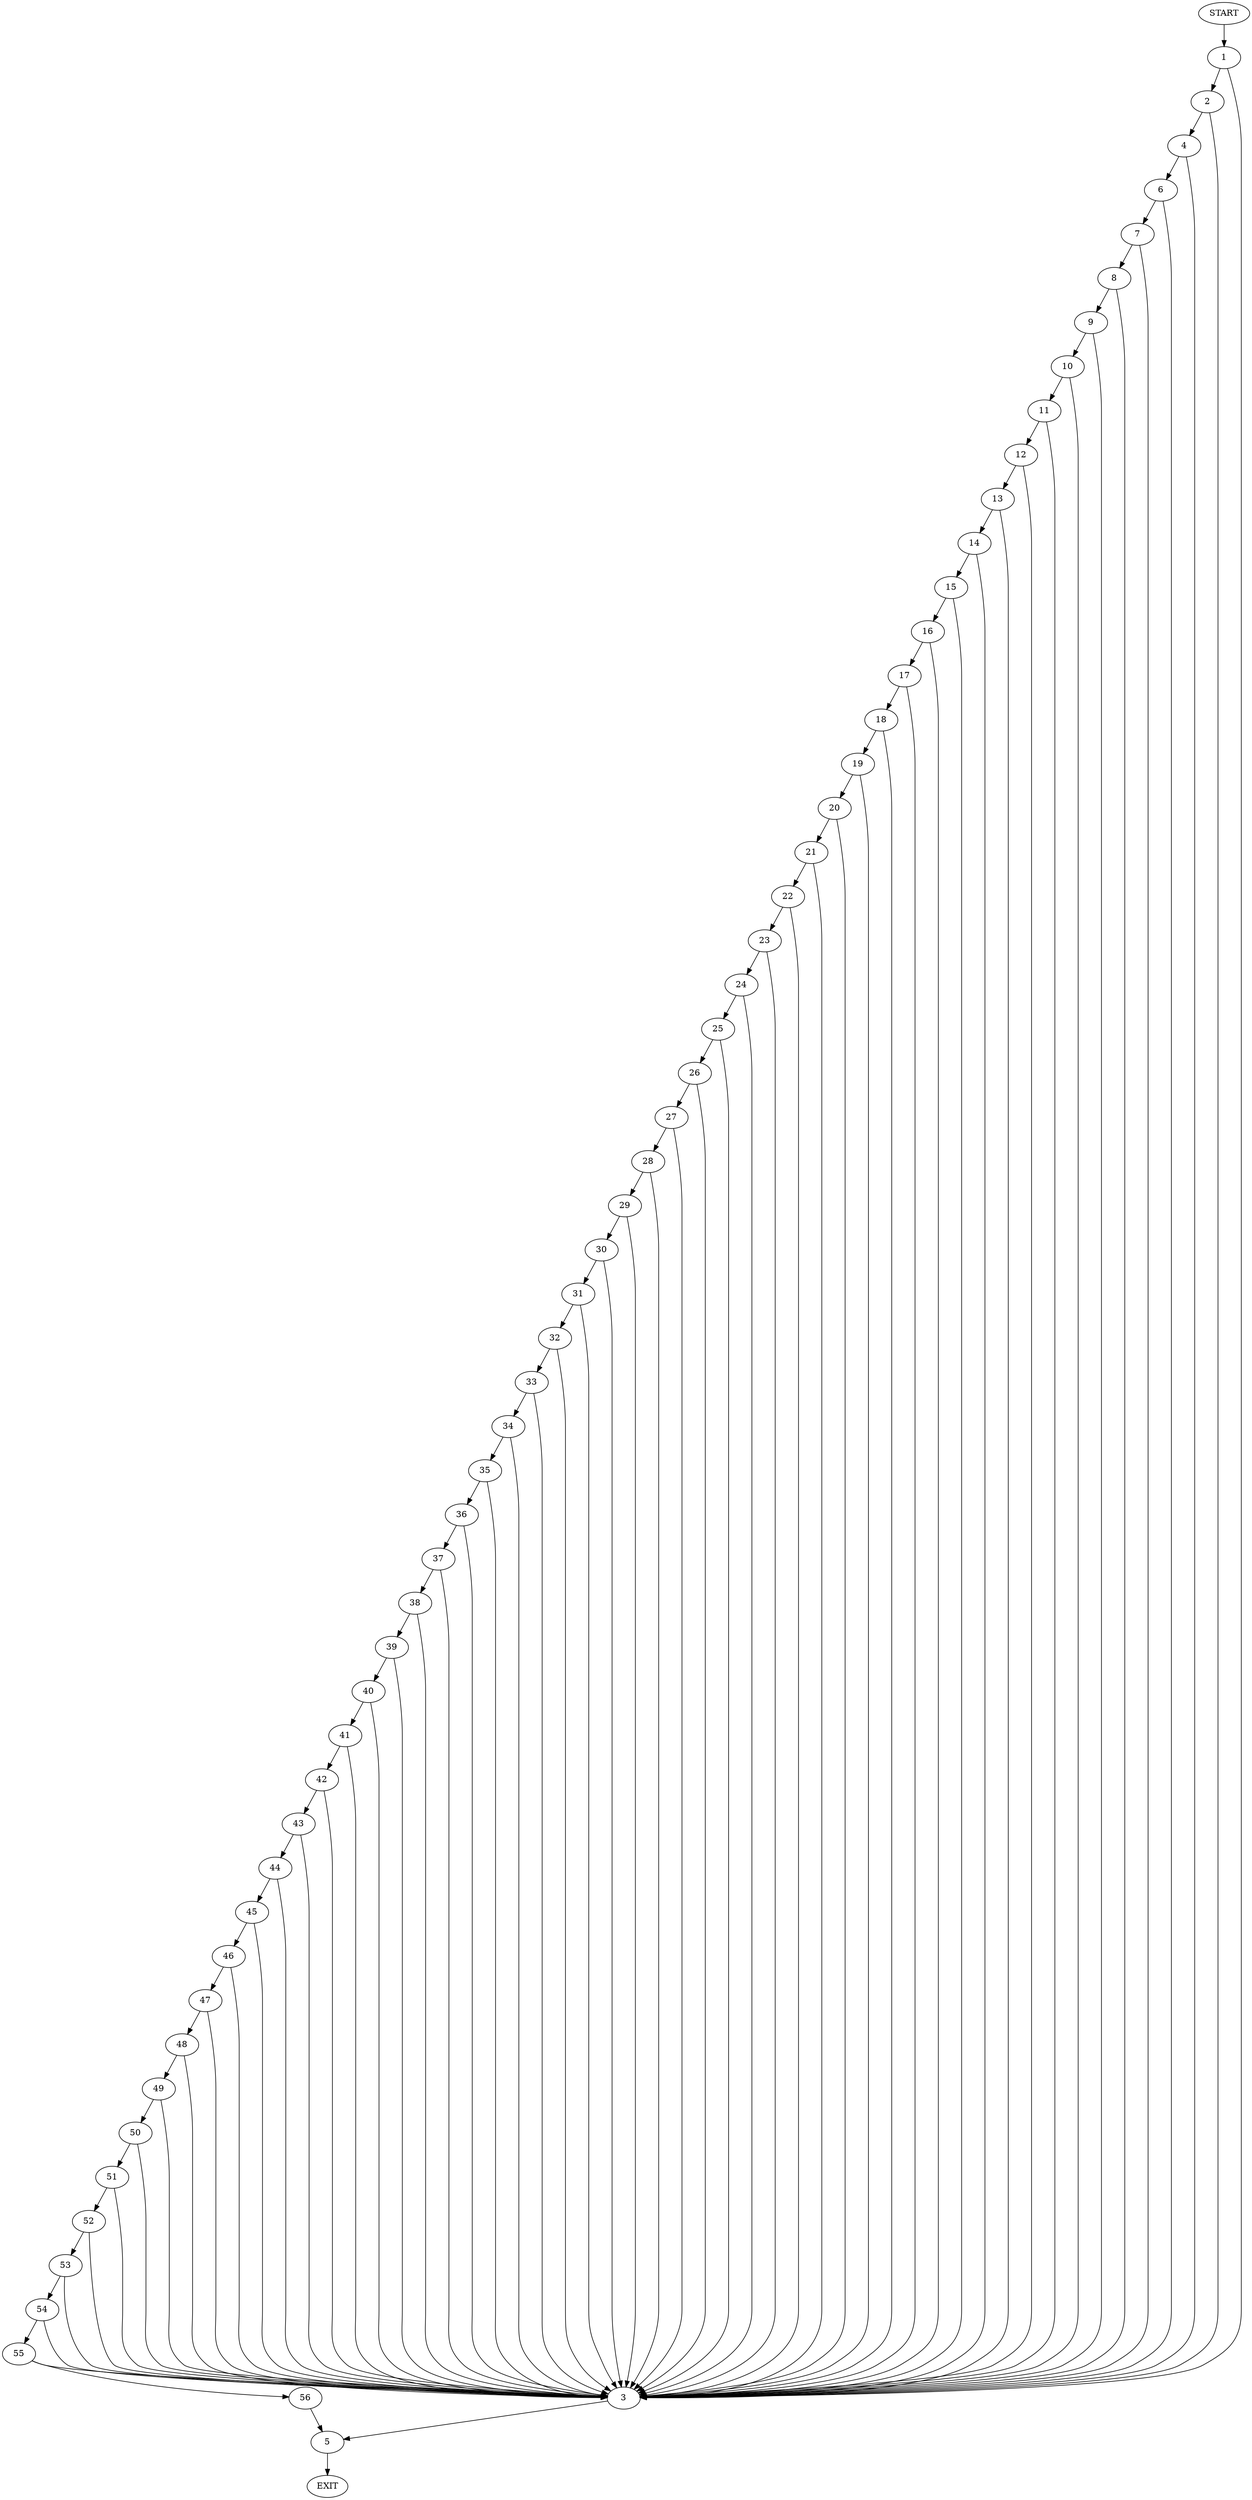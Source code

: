 digraph {
0 [label="START"]
57 [label="EXIT"]
0 -> 1
1 -> 2
1 -> 3
2 -> 4
2 -> 3
3 -> 5
4 -> 6
4 -> 3
6 -> 7
6 -> 3
7 -> 8
7 -> 3
8 -> 9
8 -> 3
9 -> 10
9 -> 3
10 -> 11
10 -> 3
11 -> 12
11 -> 3
12 -> 13
12 -> 3
13 -> 14
13 -> 3
14 -> 15
14 -> 3
15 -> 16
15 -> 3
16 -> 17
16 -> 3
17 -> 18
17 -> 3
18 -> 19
18 -> 3
19 -> 20
19 -> 3
20 -> 21
20 -> 3
21 -> 22
21 -> 3
22 -> 23
22 -> 3
23 -> 24
23 -> 3
24 -> 25
24 -> 3
25 -> 26
25 -> 3
26 -> 27
26 -> 3
27 -> 28
27 -> 3
28 -> 29
28 -> 3
29 -> 30
29 -> 3
30 -> 31
30 -> 3
31 -> 32
31 -> 3
32 -> 33
32 -> 3
33 -> 34
33 -> 3
34 -> 35
34 -> 3
35 -> 36
35 -> 3
36 -> 37
36 -> 3
37 -> 38
37 -> 3
38 -> 39
38 -> 3
39 -> 40
39 -> 3
40 -> 41
40 -> 3
41 -> 42
41 -> 3
42 -> 43
42 -> 3
43 -> 44
43 -> 3
44 -> 45
44 -> 3
45 -> 46
45 -> 3
46 -> 47
46 -> 3
47 -> 48
47 -> 3
48 -> 49
48 -> 3
49 -> 50
49 -> 3
50 -> 51
50 -> 3
51 -> 52
51 -> 3
52 -> 53
52 -> 3
53 -> 54
53 -> 3
54 -> 55
54 -> 3
55 -> 56
55 -> 3
56 -> 5
5 -> 57
}
